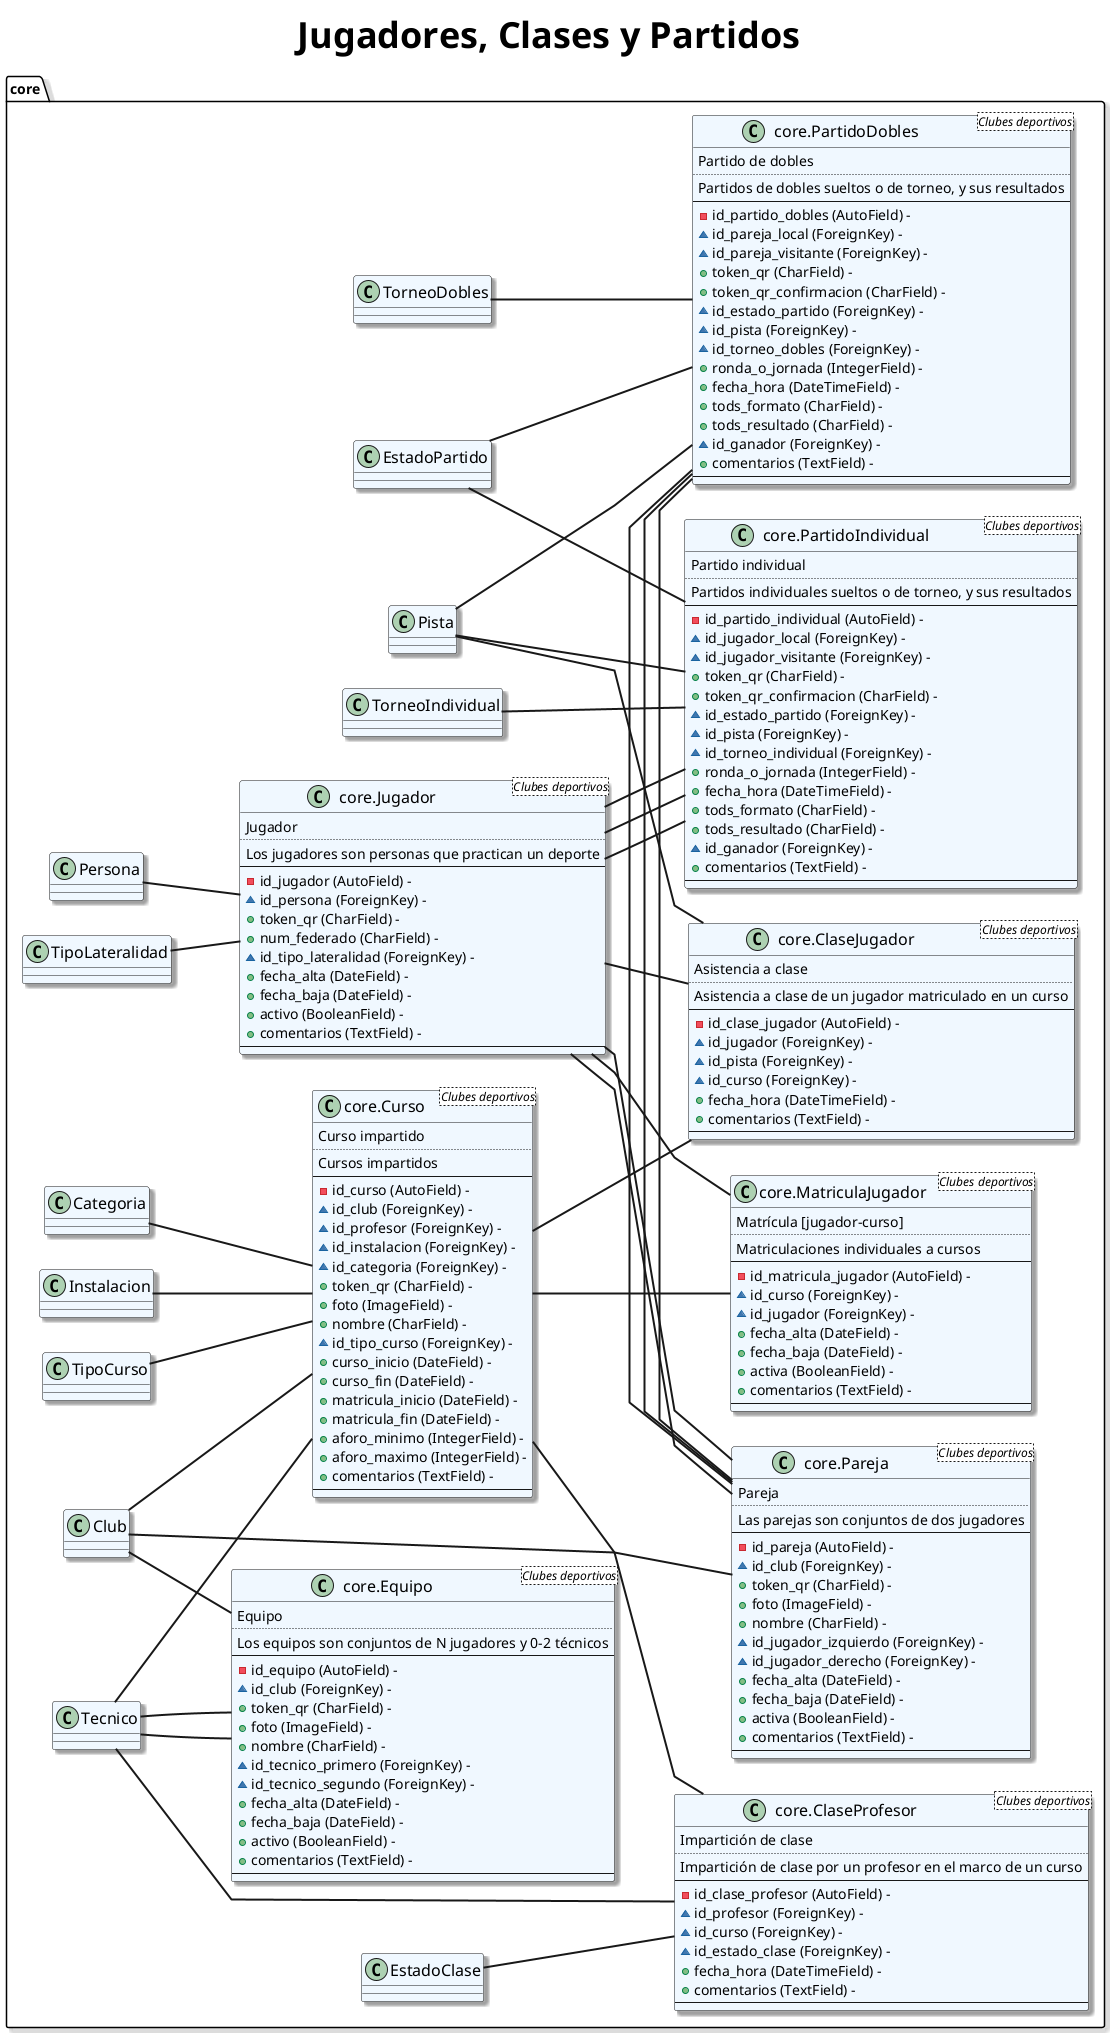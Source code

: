 @startuml picklefree_models_8_jugadores_clases_y_partidos

title Jugadores, Clases y Partidos

left to right direction

skinparam ArrowThickness 2
skinparam DefaultFontName Verdana
skinparam Linetype polyline
skinparam ClassBackgroundColor #AliceBlue
skinparam TitleFontSize 36
skinparam ClassFontSize 16
skinparam Shadowing true

' Modelos
class "core.Jugador <Clubes deportivos>" as core.Jugador {
    Jugador
    ..
    Los jugadores son personas que practican un deporte
    --
    - id_jugador (AutoField) - 
    ~ id_persona (ForeignKey) - 
    + token_qr (CharField) - 
    + num_federado (CharField) - 
    ~ id_tipo_lateralidad (ForeignKey) - 
    + fecha_alta (DateField) - 
    + fecha_baja (DateField) - 
    + activo (BooleanField) - 
    + comentarios (TextField) - 
    --
}
core.Jugador -up- core.Persona
core.Jugador -up- core.TipoLateralidad

class "core.Equipo <Clubes deportivos>" as core.Equipo {
    Equipo
    ..
    Los equipos son conjuntos de N jugadores y 0-2 técnicos
    --
    - id_equipo (AutoField) - 
    ~ id_club (ForeignKey) - 
    + token_qr (CharField) - 
    + foto (ImageField) - 
    + nombre (CharField) - 
    ~ id_tecnico_primero (ForeignKey) - 
    ~ id_tecnico_segundo (ForeignKey) - 
    + fecha_alta (DateField) - 
    + fecha_baja (DateField) - 
    + activo (BooleanField) - 
    + comentarios (TextField) - 
    --
}
core.Equipo -up- core.Club
core.Equipo -up- core.Tecnico
core.Equipo -up- core.Tecnico

class "core.Pareja <Clubes deportivos>" as core.Pareja {
    Pareja
    ..
    Las parejas son conjuntos de dos jugadores
    --
    - id_pareja (AutoField) - 
    ~ id_club (ForeignKey) - 
    + token_qr (CharField) - 
    + foto (ImageField) - 
    + nombre (CharField) - 
    ~ id_jugador_izquierdo (ForeignKey) - 
    ~ id_jugador_derecho (ForeignKey) - 
    + fecha_alta (DateField) - 
    + fecha_baja (DateField) - 
    + activa (BooleanField) - 
    + comentarios (TextField) - 
    --
}
core.Pareja -up- core.Club
core.Pareja -up- core.Jugador
core.Pareja -up- core.Jugador

class "core.ClaseJugador <Clubes deportivos>" as core.ClaseJugador {
    Asistencia a clase
    ..
    Asistencia a clase de un jugador matriculado en un curso
    --
    - id_clase_jugador (AutoField) - 
    ~ id_jugador (ForeignKey) - 
    ~ id_pista (ForeignKey) - 
    ~ id_curso (ForeignKey) - 
    + fecha_hora (DateTimeField) - 
    + comentarios (TextField) - 
    --
}
core.ClaseJugador -up- core.Jugador
core.ClaseJugador -up- core.Pista
core.ClaseJugador -up- core.Curso

class "core.ClaseProfesor <Clubes deportivos>" as core.ClaseProfesor {
    Impartición de clase
    ..
    Impartición de clase por un profesor en el marco de un curso
    --
    - id_clase_profesor (AutoField) - 
    ~ id_profesor (ForeignKey) - 
    ~ id_curso (ForeignKey) - 
    ~ id_estado_clase (ForeignKey) - 
    + fecha_hora (DateTimeField) - 
    + comentarios (TextField) - 
    --
}
core.ClaseProfesor -up- core.Tecnico
core.ClaseProfesor -up- core.Curso
core.ClaseProfesor -up- core.EstadoClase

class "core.Curso <Clubes deportivos>" as core.Curso {
    Curso impartido
    ..
    Cursos impartidos
    --
    - id_curso (AutoField) - 
    ~ id_club (ForeignKey) - 
    ~ id_profesor (ForeignKey) - 
    ~ id_instalacion (ForeignKey) - 
    ~ id_categoria (ForeignKey) - 
    + token_qr (CharField) - 
    + foto (ImageField) - 
    + nombre (CharField) - 
    ~ id_tipo_curso (ForeignKey) - 
    + curso_inicio (DateField) - 
    + curso_fin (DateField) - 
    + matricula_inicio (DateField) - 
    + matricula_fin (DateField) - 
    + aforo_minimo (IntegerField) - 
    + aforo_maximo (IntegerField) - 
    + comentarios (TextField) - 
    --
}
core.Curso -up- core.Club
core.Curso -up- core.Tecnico
core.Curso -up- core.Instalacion
core.Curso -up- core.Categoria
core.Curso -up- core.TipoCurso

class "core.MatriculaJugador <Clubes deportivos>" as core.MatriculaJugador {
    Matrícula [jugador-curso]
    ..
    Matriculaciones individuales a cursos
    --
    - id_matricula_jugador (AutoField) - 
    ~ id_curso (ForeignKey) - 
    ~ id_jugador (ForeignKey) - 
    + fecha_alta (DateField) - 
    + fecha_baja (DateField) - 
    + activa (BooleanField) - 
    + comentarios (TextField) - 
    --
}
core.MatriculaJugador -up- core.Curso
core.MatriculaJugador -up- core.Jugador

class "core.PartidoDobles <Clubes deportivos>" as core.PartidoDobles {
    Partido de dobles
    ..
    Partidos de dobles sueltos o de torneo, y sus resultados
    --
    - id_partido_dobles (AutoField) - 
    ~ id_pareja_local (ForeignKey) - 
    ~ id_pareja_visitante (ForeignKey) - 
    + token_qr (CharField) - 
    + token_qr_confirmacion (CharField) - 
    ~ id_estado_partido (ForeignKey) - 
    ~ id_pista (ForeignKey) - 
    ~ id_torneo_dobles (ForeignKey) - 
    + ronda_o_jornada (IntegerField) - 
    + fecha_hora (DateTimeField) - 
    + tods_formato (CharField) - 
    + tods_resultado (CharField) - 
    ~ id_ganador (ForeignKey) - 
    + comentarios (TextField) - 
    --
}
core.PartidoDobles -left- core.Pareja
core.PartidoDobles -left- core.Pareja
core.PartidoDobles -up- core.EstadoPartido
core.PartidoDobles -up- core.Pista
core.PartidoDobles -up- core.TorneoDobles
core.PartidoDobles -up- core.Pareja

class "core.PartidoIndividual <Clubes deportivos>" as core.PartidoIndividual {
    Partido individual
    ..
    Partidos individuales sueltos o de torneo, y sus resultados
    --
    - id_partido_individual (AutoField) - 
    ~ id_jugador_local (ForeignKey) - 
    ~ id_jugador_visitante (ForeignKey) - 
    + token_qr (CharField) - 
    + token_qr_confirmacion (CharField) - 
    ~ id_estado_partido (ForeignKey) - 
    ~ id_pista (ForeignKey) - 
    ~ id_torneo_individual (ForeignKey) - 
    + ronda_o_jornada (IntegerField) - 
    + fecha_hora (DateTimeField) - 
    + tods_formato (CharField) - 
    + tods_resultado (CharField) - 
    ~ id_ganador (ForeignKey) - 
    + comentarios (TextField) - 
    --
}
core.PartidoIndividual -up- core.Jugador
core.PartidoIndividual -up- core.Jugador
core.PartidoIndividual -up- core.EstadoPartido
core.PartidoIndividual -up- core.Pista
core.PartidoIndividual -up- core.TorneoIndividual
core.PartidoIndividual -up- core.Jugador

@enduml
